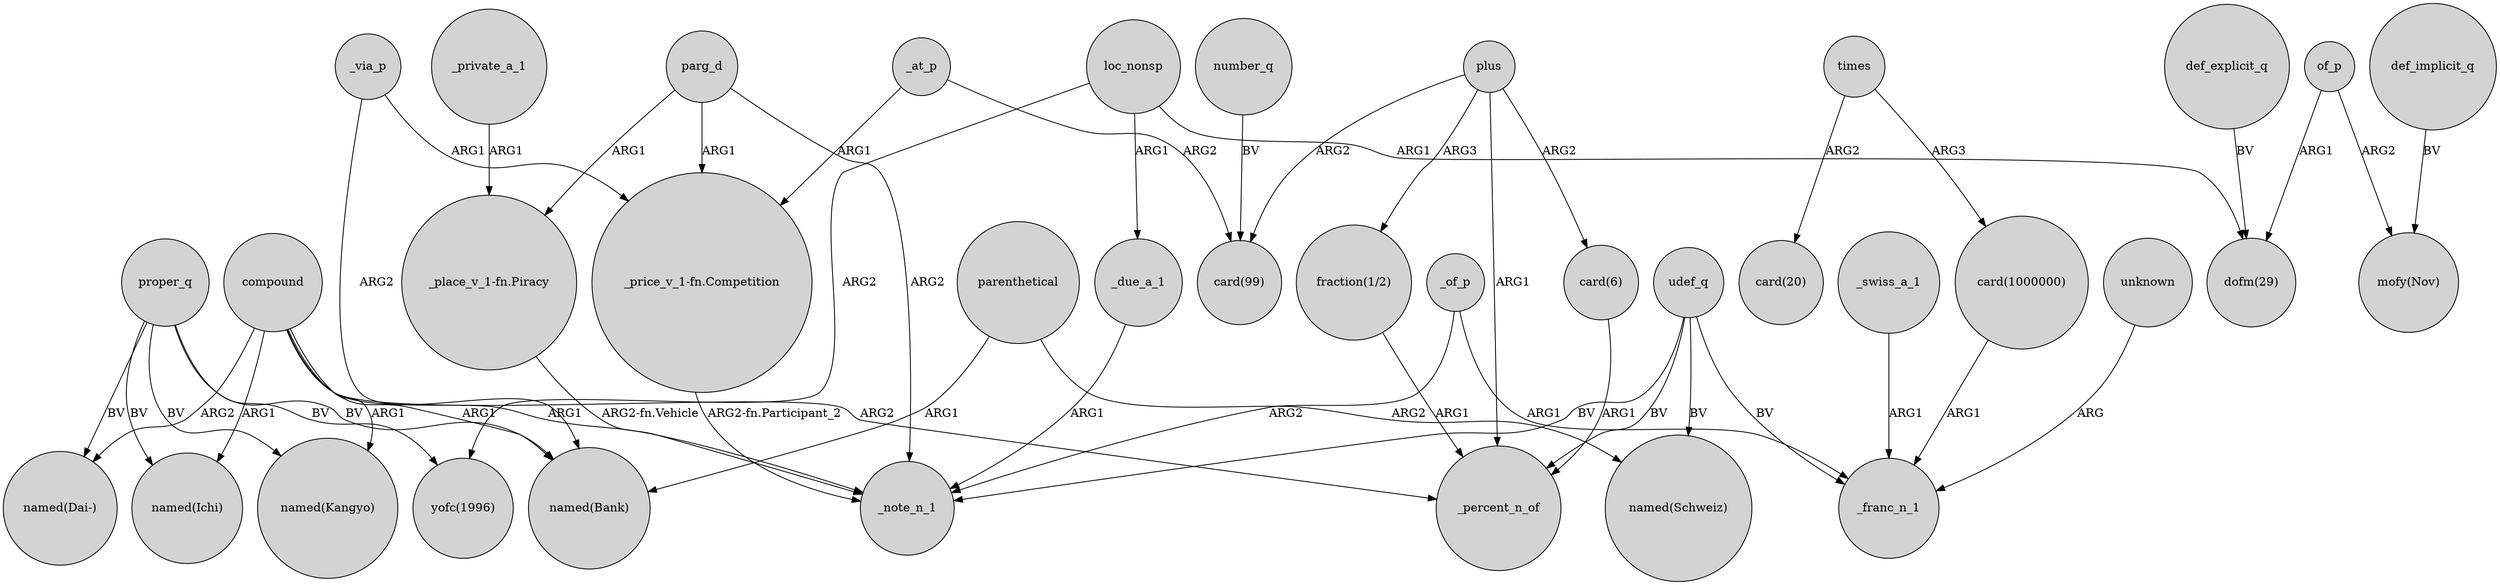 digraph {
	node [shape=circle style=filled]
	proper_q -> "named(Dai-)" [label=BV]
	compound -> "named(Kangyo)" [label=ARG1]
	"_price_v_1-fn.Competition" -> _note_n_1 [label="ARG2-fn.Participant_2"]
	_at_p -> "card(99)" [label=ARG2]
	proper_q -> "named(Ichi)" [label=BV]
	of_p -> "mofy(Nov)" [label=ARG2]
	udef_q -> "named(Schweiz)" [label=BV]
	_swiss_a_1 -> _franc_n_1 [label=ARG1]
	"card(1000000)" -> _franc_n_1 [label=ARG1]
	_at_p -> "_price_v_1-fn.Competition" [label=ARG1]
	parenthetical -> "named(Bank)" [label=ARG1]
	times -> "card(1000000)" [label=ARG3]
	of_p -> "dofm(29)" [label=ARG1]
	compound -> "named(Dai-)" [label=ARG2]
	compound -> "named(Bank)" [label=ARG1]
	plus -> "card(6)" [label=ARG2]
	parg_d -> "_place_v_1-fn.Piracy" [label=ARG1]
	def_explicit_q -> "dofm(29)" [label=BV]
	plus -> _percent_n_of [label=ARG1]
	parg_d -> _note_n_1 [label=ARG2]
	compound -> "named(Ichi)" [label=ARG1]
	"card(6)" -> _percent_n_of [label=ARG1]
	loc_nonsp -> "dofm(29)" [label=ARG1]
	"fraction(1/2)" -> _percent_n_of [label=ARG1]
	udef_q -> _percent_n_of [label=BV]
	udef_q -> _franc_n_1 [label=BV]
	number_q -> "card(99)" [label=BV]
	unknown -> _franc_n_1 [label=ARG]
	compound -> _percent_n_of [label=ARG2]
	udef_q -> _note_n_1 [label=BV]
	compound -> _note_n_1 [label=ARG1]
	_of_p -> _franc_n_1 [label=ARG1]
	times -> "card(20)" [label=ARG2]
	plus -> "card(99)" [label=ARG2]
	"_place_v_1-fn.Piracy" -> _note_n_1 [label="ARG2-fn.Vehicle"]
	parenthetical -> "named(Schweiz)" [label=ARG2]
	loc_nonsp -> _due_a_1 [label=ARG1]
	_due_a_1 -> _note_n_1 [label=ARG1]
	_via_p -> "named(Bank)" [label=ARG2]
	def_implicit_q -> "mofy(Nov)" [label=BV]
	proper_q -> "named(Kangyo)" [label=BV]
	_private_a_1 -> "_place_v_1-fn.Piracy" [label=ARG1]
	parg_d -> "_price_v_1-fn.Competition" [label=ARG1]
	proper_q -> "yofc(1996)" [label=BV]
	loc_nonsp -> "yofc(1996)" [label=ARG2]
	_via_p -> "_price_v_1-fn.Competition" [label=ARG1]
	_of_p -> _note_n_1 [label=ARG2]
	plus -> "fraction(1/2)" [label=ARG3]
	proper_q -> "named(Bank)" [label=BV]
}
